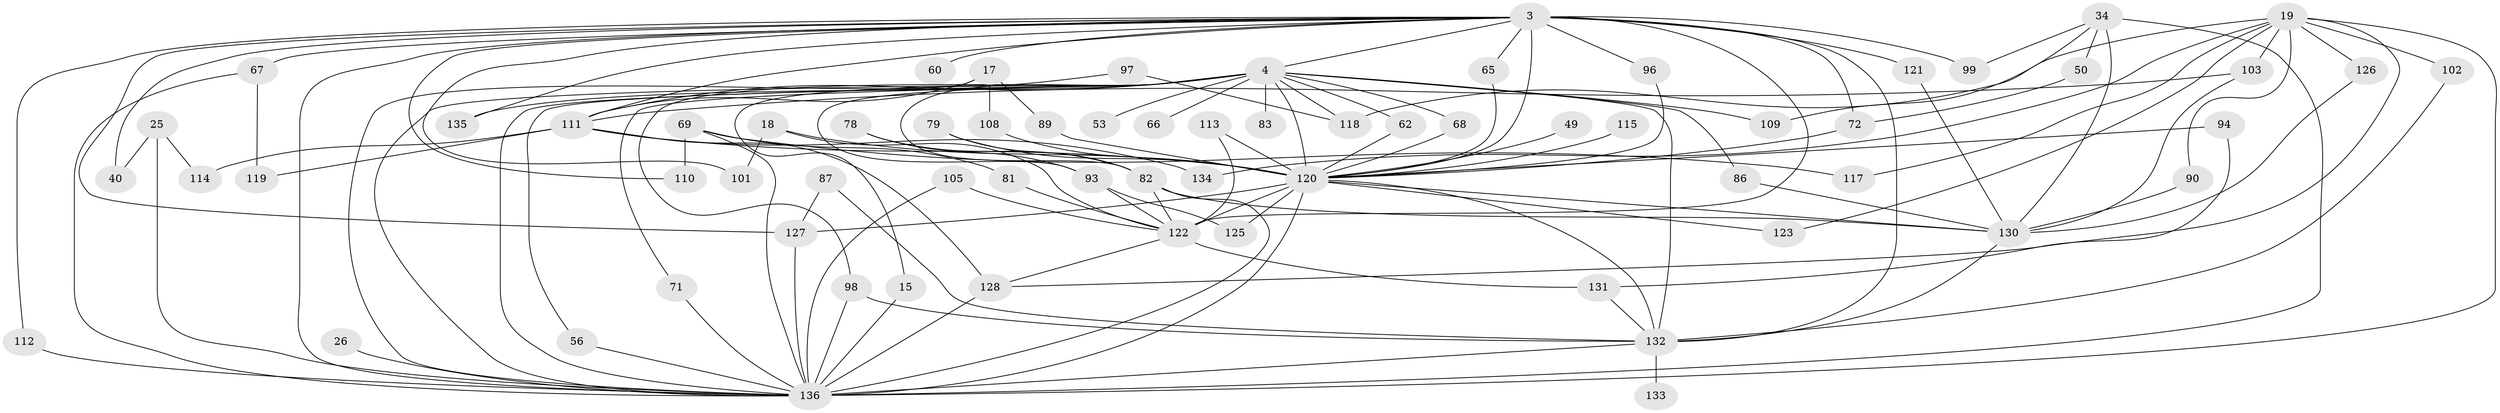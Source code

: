 // original degree distribution, {31: 0.007352941176470588, 24: 0.014705882352941176, 26: 0.007352941176470588, 21: 0.014705882352941176, 25: 0.007352941176470588, 16: 0.014705882352941176, 18: 0.007352941176470588, 6: 0.04411764705882353, 3: 0.16911764705882354, 2: 0.5367647058823529, 4: 0.10294117647058823, 5: 0.051470588235294115, 12: 0.007352941176470588, 10: 0.007352941176470588, 8: 0.007352941176470588}
// Generated by graph-tools (version 1.1) at 2025/47/03/04/25 21:47:29]
// undirected, 68 vertices, 133 edges
graph export_dot {
graph [start="1"]
  node [color=gray90,style=filled];
  3 [super="+1"];
  4 [super="+2"];
  15;
  17;
  18;
  19;
  25;
  26;
  34;
  40;
  49;
  50;
  53;
  56;
  60;
  62;
  65;
  66;
  67 [super="+28"];
  68;
  69;
  71;
  72 [super="+24+36"];
  78;
  79;
  81;
  82 [super="+35"];
  83 [super="+80"];
  86;
  87;
  89;
  90;
  93 [super="+38"];
  94;
  96;
  97;
  98 [super="+46"];
  99 [super="+95"];
  101;
  102 [super="+77"];
  103 [super="+64"];
  105;
  108;
  109;
  110;
  111 [super="+27+59+106+55+104+76"];
  112;
  113;
  114;
  115;
  117;
  118 [super="+39"];
  119;
  120 [super="+91+52+10"];
  121;
  122 [super="+73+92+107"];
  123;
  125 [super="+54"];
  126;
  127 [super="+45"];
  128 [super="+11"];
  130 [super="+48+85"];
  131 [super="+100"];
  132 [super="+12+30+75+88+129"];
  133;
  134;
  135;
  136 [super="+16+37+84+124+116"];
  3 -- 4 [weight=4];
  3 -- 60 [weight=2];
  3 -- 65;
  3 -- 67 [weight=2];
  3 -- 112;
  3 -- 127 [weight=2];
  3 -- 135;
  3 -- 72 [weight=3];
  3 -- 96;
  3 -- 99 [weight=3];
  3 -- 101;
  3 -- 40;
  3 -- 110;
  3 -- 121;
  3 -- 122 [weight=6];
  3 -- 111 [weight=4];
  3 -- 132 [weight=5];
  3 -- 120 [weight=8];
  3 -- 136 [weight=6];
  4 -- 53 [weight=2];
  4 -- 56;
  4 -- 66 [weight=2];
  4 -- 68;
  4 -- 71;
  4 -- 82 [weight=3];
  4 -- 83 [weight=3];
  4 -- 86;
  4 -- 98;
  4 -- 135;
  4 -- 15;
  4 -- 93 [weight=2];
  4 -- 109;
  4 -- 62;
  4 -- 118;
  4 -- 132;
  4 -- 120 [weight=9];
  4 -- 136 [weight=5];
  4 -- 111;
  15 -- 136;
  17 -- 89;
  17 -- 108;
  17 -- 136 [weight=2];
  17 -- 111;
  18 -- 101;
  18 -- 122;
  18 -- 120 [weight=2];
  19 -- 90;
  19 -- 102 [weight=2];
  19 -- 117;
  19 -- 118 [weight=2];
  19 -- 123;
  19 -- 126;
  19 -- 134;
  19 -- 128;
  19 -- 103;
  19 -- 136;
  25 -- 40;
  25 -- 114;
  25 -- 136 [weight=2];
  26 -- 136;
  34 -- 50;
  34 -- 109;
  34 -- 130;
  34 -- 99;
  34 -- 136 [weight=2];
  49 -- 120 [weight=2];
  50 -- 72;
  56 -- 136;
  62 -- 120;
  65 -- 120;
  67 -- 119;
  67 -- 136;
  68 -- 120;
  69 -- 81;
  69 -- 110;
  69 -- 117;
  69 -- 136 [weight=2];
  71 -- 136;
  72 -- 120 [weight=2];
  78 -- 93;
  78 -- 82;
  79 -- 82;
  79 -- 120;
  81 -- 122;
  82 -- 130 [weight=2];
  82 -- 122;
  82 -- 136;
  86 -- 130;
  87 -- 127;
  87 -- 132;
  89 -- 120;
  90 -- 130;
  93 -- 125;
  93 -- 122;
  94 -- 131;
  94 -- 120 [weight=2];
  96 -- 120;
  97 -- 118;
  97 -- 136;
  98 -- 132;
  98 -- 136;
  102 -- 132;
  103 -- 130;
  103 -- 111;
  105 -- 122;
  105 -- 136;
  108 -- 120;
  111 -- 119;
  111 -- 128;
  111 -- 120 [weight=4];
  111 -- 114;
  111 -- 134;
  112 -- 136;
  113 -- 122;
  113 -- 120;
  115 -- 120 [weight=2];
  120 -- 132 [weight=4];
  120 -- 130;
  120 -- 136 [weight=15];
  120 -- 127;
  120 -- 122;
  120 -- 123;
  120 -- 125;
  121 -- 130;
  122 -- 128;
  122 -- 131;
  126 -- 130;
  127 -- 136;
  128 -- 136 [weight=2];
  130 -- 132;
  131 -- 132;
  132 -- 133;
  132 -- 136;
}
